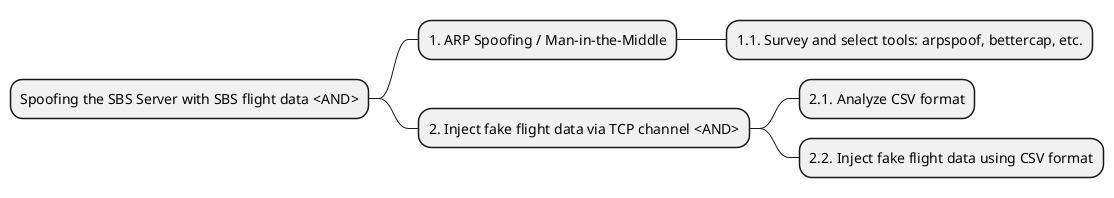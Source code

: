 @startmindmap

* Spoofing the SBS Server with SBS flight data <AND>
** 1. ARP Spoofing / Man-in-the-Middle
*** 1.1. Survey and select tools: arpspoof, bettercap, etc.
** 2. Inject fake flight data via TCP channel <AND>
*** 2.1. Analyze CSV format
*** 2.2. Inject fake flight data using CSV format
@endmindmap
